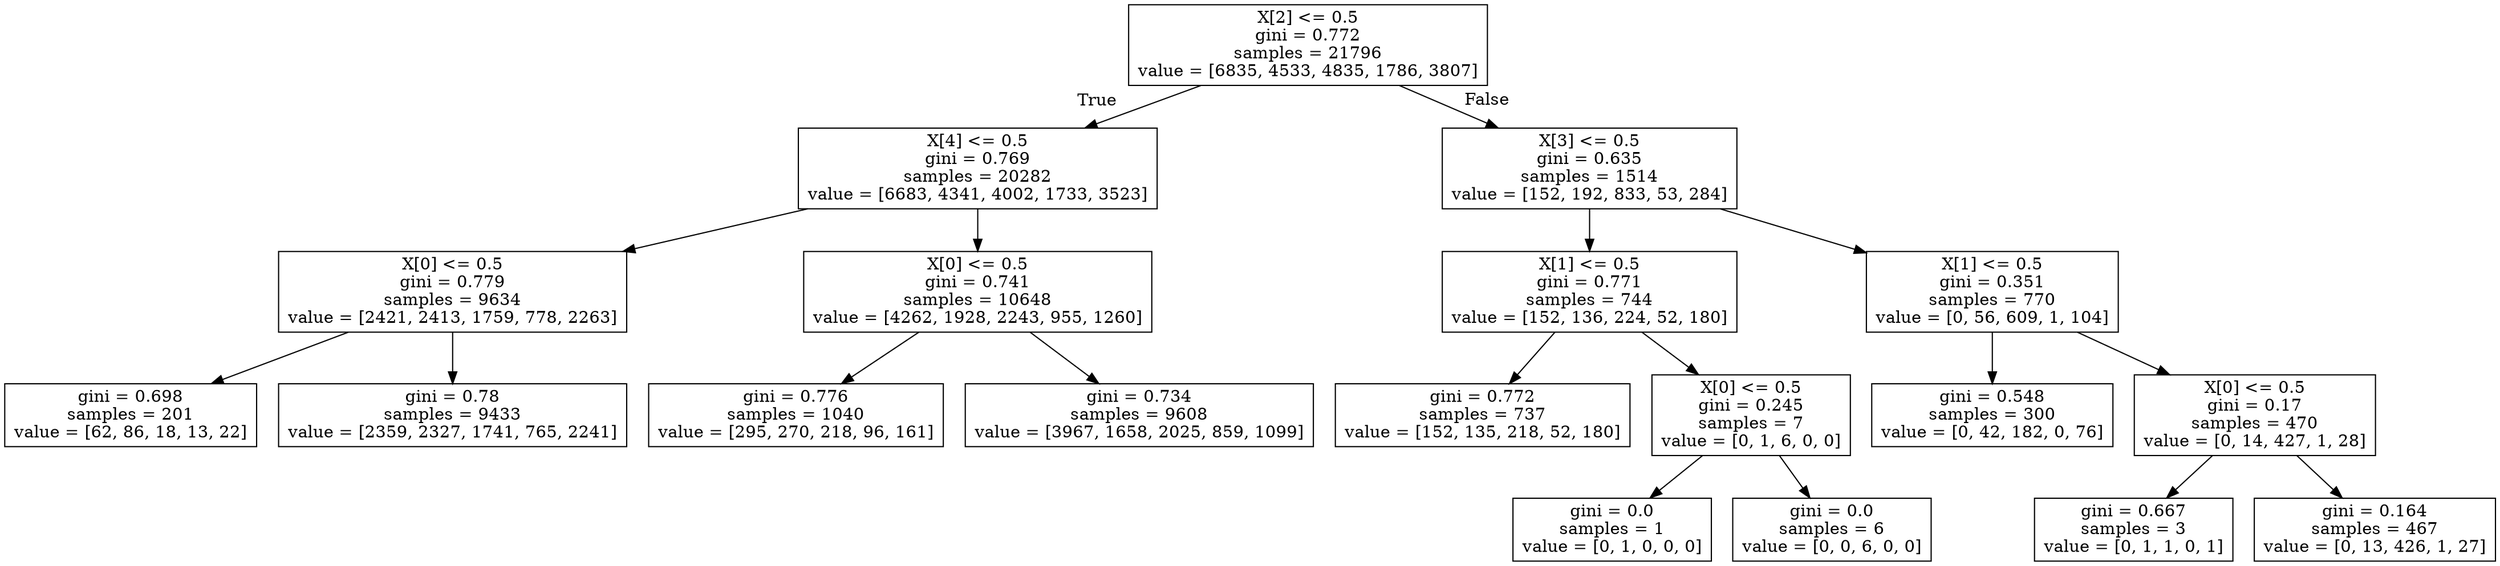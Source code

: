 digraph Tree {
node [shape=box] ;
0 [label="X[2] <= 0.5\ngini = 0.772\nsamples = 21796\nvalue = [6835, 4533, 4835, 1786, 3807]"] ;
1 [label="X[4] <= 0.5\ngini = 0.769\nsamples = 20282\nvalue = [6683, 4341, 4002, 1733, 3523]"] ;
0 -> 1 [labeldistance=2.5, labelangle=45, headlabel="True"] ;
2 [label="X[0] <= 0.5\ngini = 0.779\nsamples = 9634\nvalue = [2421, 2413, 1759, 778, 2263]"] ;
1 -> 2 ;
3 [label="gini = 0.698\nsamples = 201\nvalue = [62, 86, 18, 13, 22]"] ;
2 -> 3 ;
4 [label="gini = 0.78\nsamples = 9433\nvalue = [2359, 2327, 1741, 765, 2241]"] ;
2 -> 4 ;
5 [label="X[0] <= 0.5\ngini = 0.741\nsamples = 10648\nvalue = [4262, 1928, 2243, 955, 1260]"] ;
1 -> 5 ;
6 [label="gini = 0.776\nsamples = 1040\nvalue = [295, 270, 218, 96, 161]"] ;
5 -> 6 ;
7 [label="gini = 0.734\nsamples = 9608\nvalue = [3967, 1658, 2025, 859, 1099]"] ;
5 -> 7 ;
8 [label="X[3] <= 0.5\ngini = 0.635\nsamples = 1514\nvalue = [152, 192, 833, 53, 284]"] ;
0 -> 8 [labeldistance=2.5, labelangle=-45, headlabel="False"] ;
9 [label="X[1] <= 0.5\ngini = 0.771\nsamples = 744\nvalue = [152, 136, 224, 52, 180]"] ;
8 -> 9 ;
10 [label="gini = 0.772\nsamples = 737\nvalue = [152, 135, 218, 52, 180]"] ;
9 -> 10 ;
11 [label="X[0] <= 0.5\ngini = 0.245\nsamples = 7\nvalue = [0, 1, 6, 0, 0]"] ;
9 -> 11 ;
12 [label="gini = 0.0\nsamples = 1\nvalue = [0, 1, 0, 0, 0]"] ;
11 -> 12 ;
13 [label="gini = 0.0\nsamples = 6\nvalue = [0, 0, 6, 0, 0]"] ;
11 -> 13 ;
14 [label="X[1] <= 0.5\ngini = 0.351\nsamples = 770\nvalue = [0, 56, 609, 1, 104]"] ;
8 -> 14 ;
15 [label="gini = 0.548\nsamples = 300\nvalue = [0, 42, 182, 0, 76]"] ;
14 -> 15 ;
16 [label="X[0] <= 0.5\ngini = 0.17\nsamples = 470\nvalue = [0, 14, 427, 1, 28]"] ;
14 -> 16 ;
17 [label="gini = 0.667\nsamples = 3\nvalue = [0, 1, 1, 0, 1]"] ;
16 -> 17 ;
18 [label="gini = 0.164\nsamples = 467\nvalue = [0, 13, 426, 1, 27]"] ;
16 -> 18 ;
}